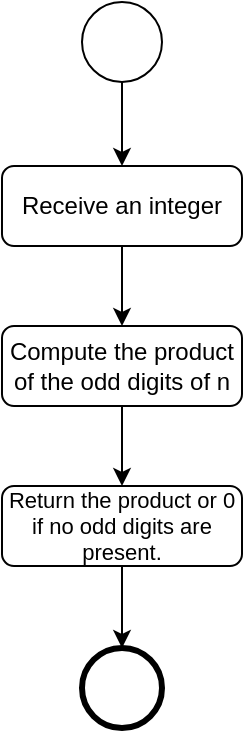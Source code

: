 <mxfile version="25.0.1">
  <diagram name="Page-1" id="gcOh2L13ghurHqlArtQZ">
    <mxGraphModel dx="816" dy="480" grid="1" gridSize="10" guides="1" tooltips="1" connect="1" arrows="1" fold="1" page="1" pageScale="1" pageWidth="827" pageHeight="1169" background="#ffffff" math="0" shadow="0">
      <root>
        <mxCell id="0" />
        <mxCell id="1" parent="0" />
        <mxCell id="uvgIFms-rv46Gu-G6dfy-30" style="edgeStyle=orthogonalEdgeStyle;rounded=0;orthogonalLoop=1;jettySize=auto;html=1;exitX=0.5;exitY=1;exitDx=0;exitDy=0;entryX=0.5;entryY=0;entryDx=0;entryDy=0;" edge="1" parent="1" source="VRNMHvbQ2h5_KSJw3uvR-1" target="uvgIFms-rv46Gu-G6dfy-21">
          <mxGeometry relative="1" as="geometry" />
        </mxCell>
        <mxCell id="VRNMHvbQ2h5_KSJw3uvR-1" value="" style="ellipse;whiteSpace=wrap;html=1;aspect=fixed;" parent="1" vertex="1">
          <mxGeometry x="280" y="200" width="40" height="40" as="geometry" />
        </mxCell>
        <mxCell id="uvgIFms-rv46Gu-G6dfy-79" style="edgeStyle=orthogonalEdgeStyle;rounded=0;orthogonalLoop=1;jettySize=auto;html=1;exitX=0.5;exitY=1;exitDx=0;exitDy=0;entryX=0.5;entryY=0;entryDx=0;entryDy=0;" edge="1" parent="1" source="uvgIFms-rv46Gu-G6dfy-21" target="uvgIFms-rv46Gu-G6dfy-74">
          <mxGeometry relative="1" as="geometry" />
        </mxCell>
        <mxCell id="uvgIFms-rv46Gu-G6dfy-21" value="Receive an integer" style="rounded=1;whiteSpace=wrap;html=1;" vertex="1" parent="1">
          <mxGeometry x="240" y="282" width="120" height="40" as="geometry" />
        </mxCell>
        <mxCell id="uvgIFms-rv46Gu-G6dfy-28" value="" style="ellipse;whiteSpace=wrap;html=1;aspect=fixed;strokeWidth=3;" vertex="1" parent="1">
          <mxGeometry x="280" y="523" width="40" height="40" as="geometry" />
        </mxCell>
        <mxCell id="uvgIFms-rv46Gu-G6dfy-77" style="edgeStyle=orthogonalEdgeStyle;rounded=0;orthogonalLoop=1;jettySize=auto;html=1;exitX=0.5;exitY=1;exitDx=0;exitDy=0;entryX=0.5;entryY=0;entryDx=0;entryDy=0;" edge="1" parent="1" source="uvgIFms-rv46Gu-G6dfy-74" target="uvgIFms-rv46Gu-G6dfy-76">
          <mxGeometry relative="1" as="geometry" />
        </mxCell>
        <mxCell id="uvgIFms-rv46Gu-G6dfy-74" value="Compute the product of the odd digits of n" style="rounded=1;whiteSpace=wrap;html=1;" vertex="1" parent="1">
          <mxGeometry x="240" y="362" width="120" height="40" as="geometry" />
        </mxCell>
        <mxCell id="uvgIFms-rv46Gu-G6dfy-78" style="edgeStyle=orthogonalEdgeStyle;rounded=0;orthogonalLoop=1;jettySize=auto;html=1;exitX=0.5;exitY=1;exitDx=0;exitDy=0;entryX=0.5;entryY=0;entryDx=0;entryDy=0;" edge="1" parent="1" source="uvgIFms-rv46Gu-G6dfy-76" target="uvgIFms-rv46Gu-G6dfy-28">
          <mxGeometry relative="1" as="geometry" />
        </mxCell>
        <mxCell id="uvgIFms-rv46Gu-G6dfy-76" value="Return the product or 0 if no odd digits are present." style="rounded=1;whiteSpace=wrap;html=1;fontSize=11;" vertex="1" parent="1">
          <mxGeometry x="240" y="442" width="120" height="40" as="geometry" />
        </mxCell>
      </root>
    </mxGraphModel>
  </diagram>
</mxfile>
